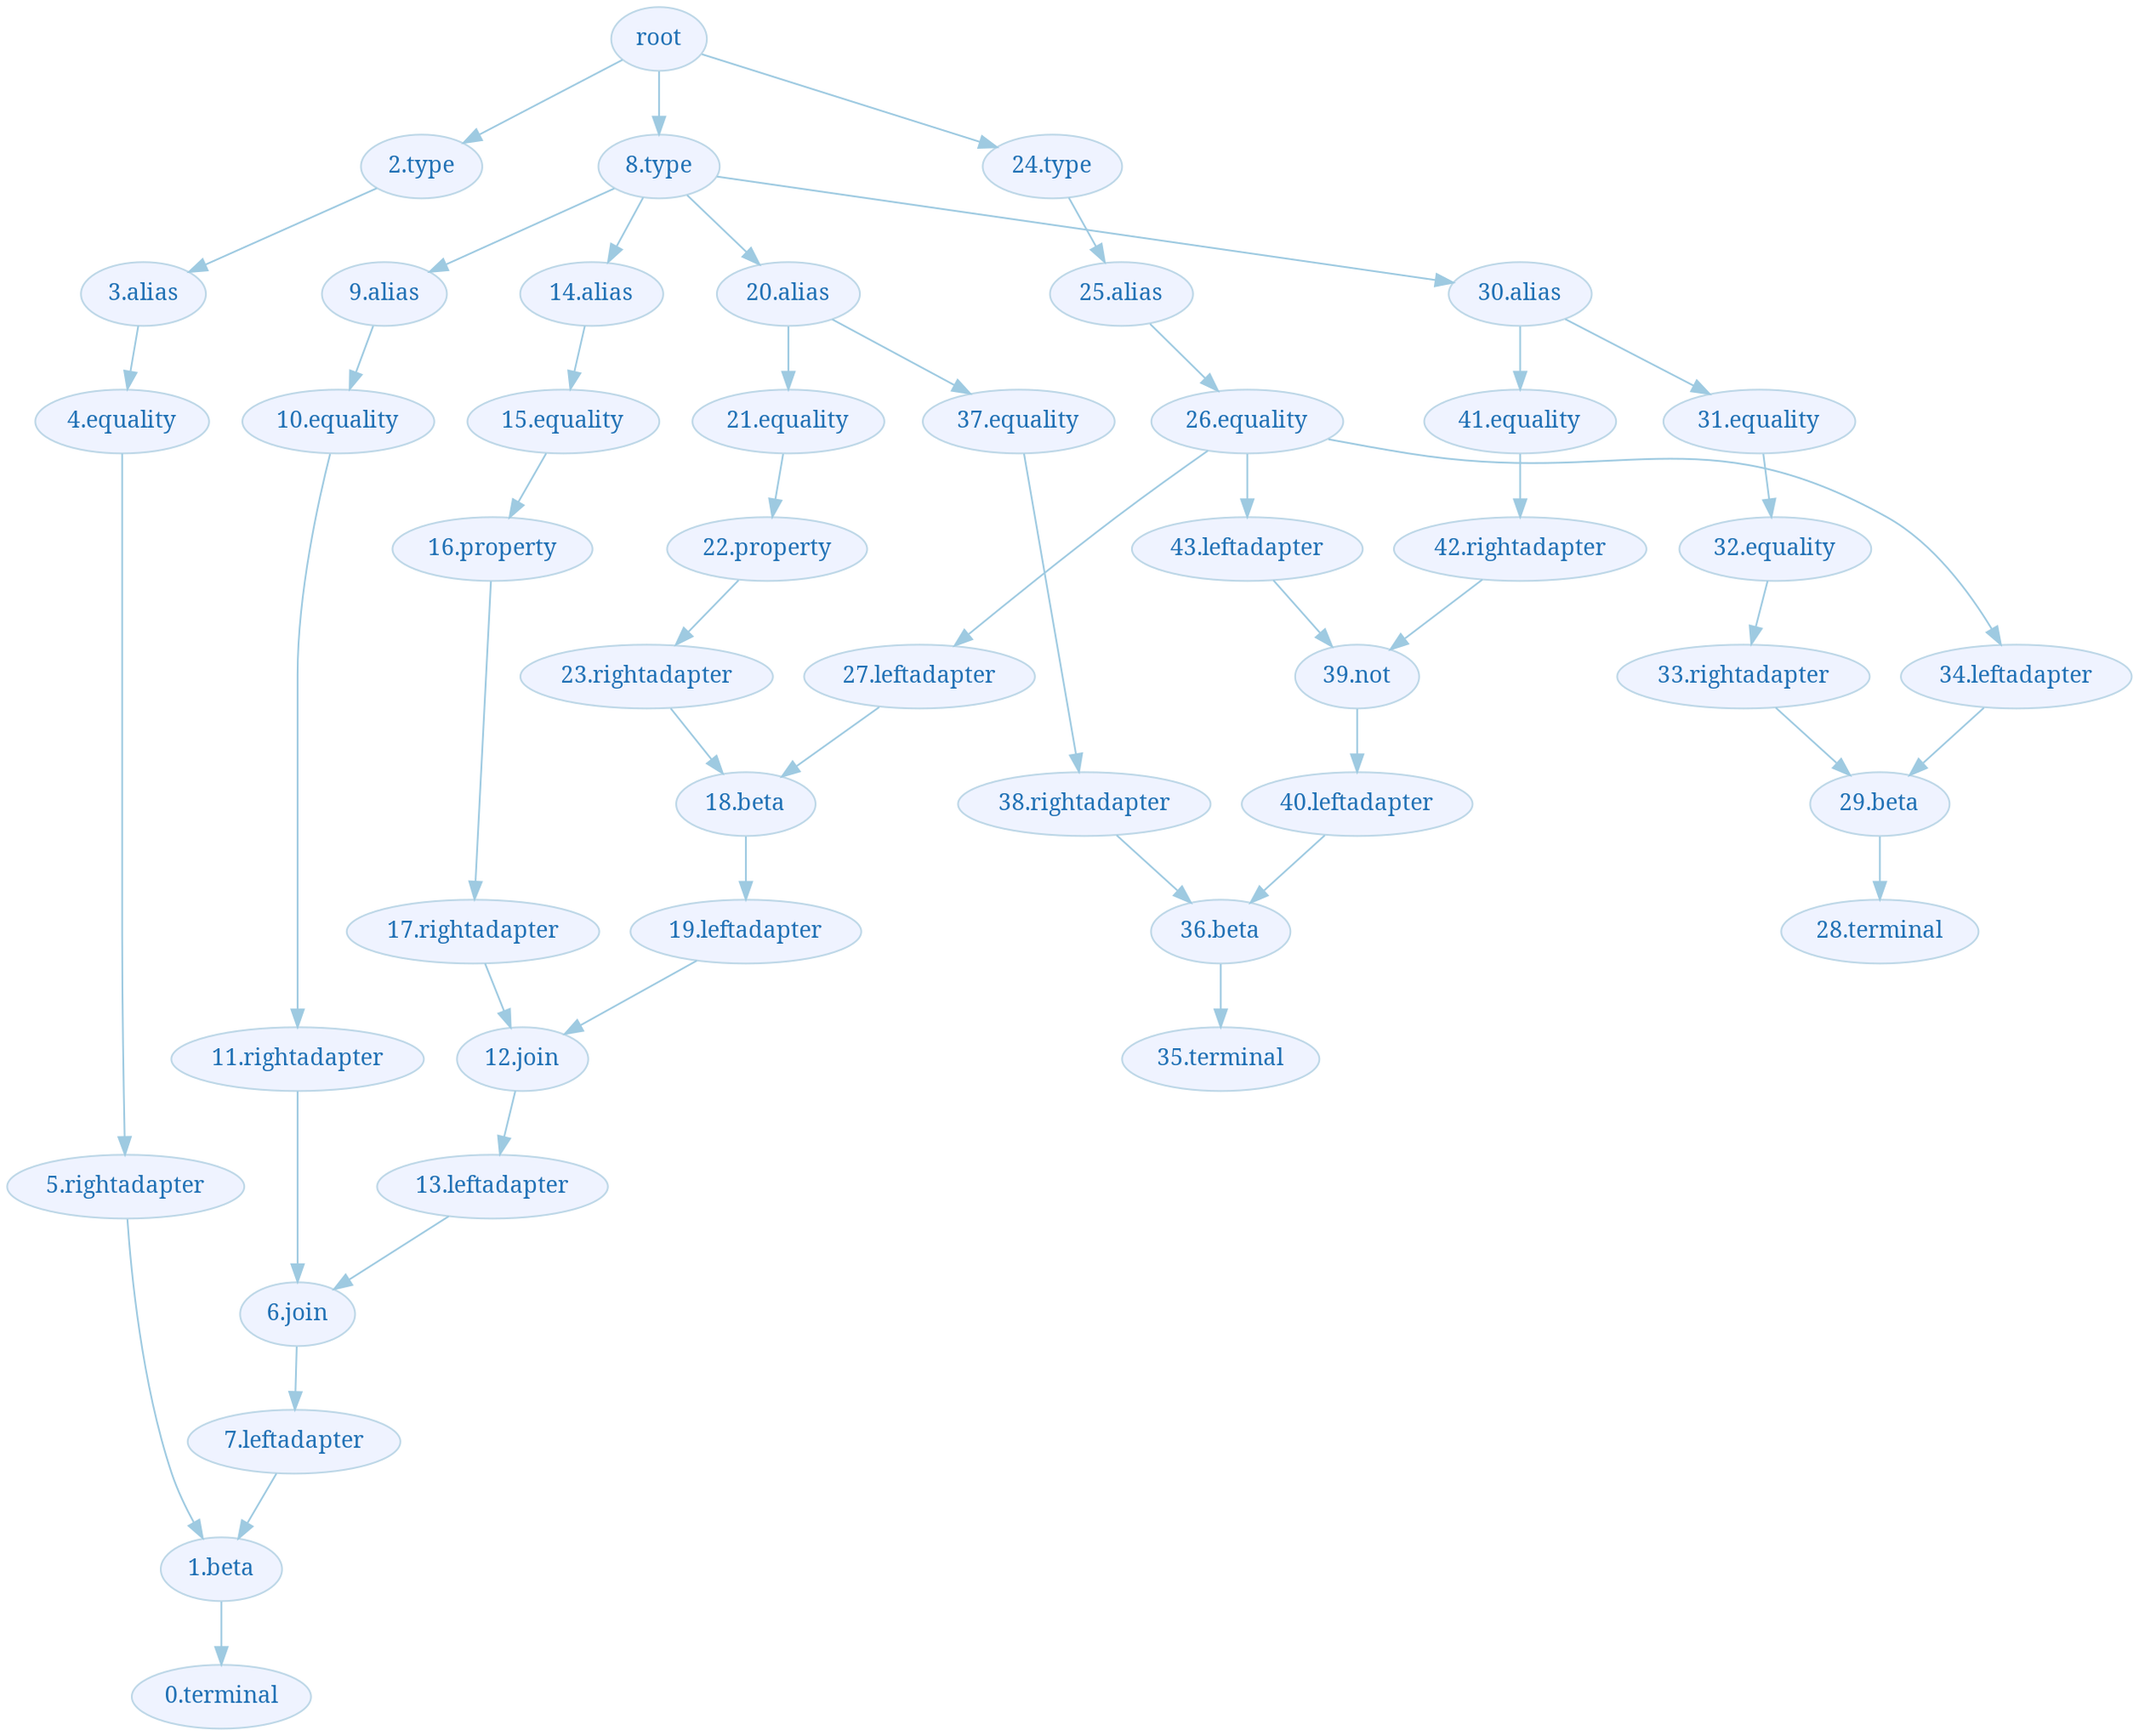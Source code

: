 
digraph G {
	fontname="sans-serif";
	penwidth="0.1";
	edge [comment="Wildcard edge",
		fontname="sans-serif",
		fontsize=10,
		colorscheme="blues3",
		color=2,
		fontcolor=3];
	node [fontname="serif",
		fontsize=13,
		fillcolor="1",
		colorscheme="blues4",
		color="2",
		fontcolor="4",
		style="filled"];
	"root";
	"0" [label="0.terminal"];
	"1" [label="1.beta"];
	"2" [label="2.type"];
	"3" [label="3.alias"];
	"4" [label="4.equality"];
	"5" [label="5.rightadapter"];
	"6" [label="6.join"];
	"7" [label="7.leftadapter"];
	"8" [label="8.type"];
	"9" [label="9.alias"];
	"10" [label="10.equality"];
	"11" [label="11.rightadapter"];
	"12" [label="12.join"];
	"13" [label="13.leftadapter"];
	"14" [label="14.alias"];
	"15" [label="15.equality"];
	"16" [label="16.property"];
	"17" [label="17.rightadapter"];
	"18" [label="18.beta"];
	"19" [label="19.leftadapter"];
	"20" [label="20.alias"];
	"21" [label="21.equality"];
	"22" [label="22.property"];
	"23" [label="23.rightadapter"];
	"24" [label="24.type"];
	"25" [label="25.alias"];
	"26" [label="26.equality"];
	"27" [label="27.leftadapter"];
	"28" [label="28.terminal"];
	"29" [label="29.beta"];
	"30" [label="30.alias"];
	"31" [label="31.equality"];
	"32" [label="32.equality"];
	"33" [label="33.rightadapter"];
	"34" [label="34.leftadapter"];
	"35" [label="35.terminal"];
	"36" [label="36.beta"];
	"37" [label="37.equality"];
	"38" [label="38.rightadapter"];
	"39" [label="39.not"];
	"40" [label="40.leftadapter"];
	"41" [label="41.equality"];
	"42" [label="42.rightadapter"];
	"43" [label="43.leftadapter"];
	root -> 2;
	2 -> 3;
	3 -> 4;
	4 -> 5;
	5 -> 1;
	1 -> 0;
	root -> 8;
	8 -> 9;
	9 -> 10;
	10 -> 11;
	11 -> 6;
	6 -> 7;
	7 -> 1;
	8 -> 14;
	14 -> 15;
	15 -> 16;
	16 -> 17;
	17 -> 12;
	12 -> 13;
	13 -> 6;
	8 -> 20;
	20 -> 21;
	21 -> 22;
	22 -> 23;
	23 -> 18;
	18 -> 19;
	19 -> 12;
	20 -> 37;
	37 -> 38;
	38 -> 36;
	36 -> 35;
	8 -> 30;
	30 -> 31;
	31 -> 32;
	32 -> 33;
	33 -> 29;
	29 -> 28;
	30 -> 41;
	41 -> 42;
	42 -> 39;
	39 -> 40;
	40 -> 36;
	root -> 24;
	24 -> 25;
	25 -> 26;
	26 -> 27;
	27 -> 18;
	26 -> 34;
	34 -> 29;
	26 -> 43;
	43 -> 39;
}